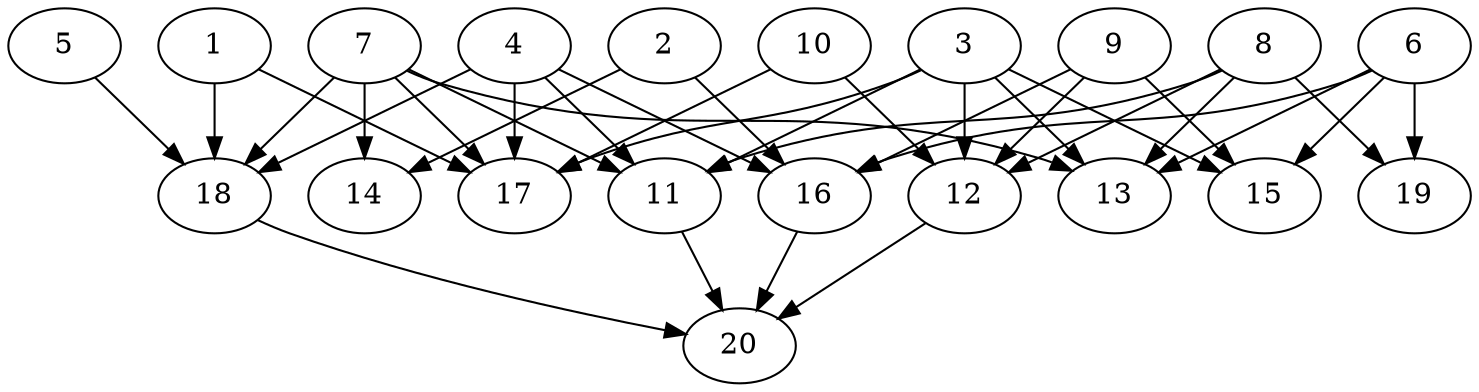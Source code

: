 // DAG automatically generated by daggen at Wed Jul 24 21:27:05 2019
// ./daggen --dot -n 20 --ccr 0.4 --fat 0.7 --regular 0.5 --density 0.5 --mindata 5242880 --maxdata 52428800 
digraph G {
  1 [size="71080960", alpha="0.20", expect_size="28432384"] 
  1 -> 17 [size ="28432384"]
  1 -> 18 [size ="28432384"]
  2 [size="83151360", alpha="0.07", expect_size="33260544"] 
  2 -> 14 [size ="33260544"]
  2 -> 16 [size ="33260544"]
  3 [size="48417280", alpha="0.01", expect_size="19366912"] 
  3 -> 11 [size ="19366912"]
  3 -> 12 [size ="19366912"]
  3 -> 13 [size ="19366912"]
  3 -> 15 [size ="19366912"]
  3 -> 17 [size ="19366912"]
  4 [size="14110720", alpha="0.11", expect_size="5644288"] 
  4 -> 11 [size ="5644288"]
  4 -> 16 [size ="5644288"]
  4 -> 17 [size ="5644288"]
  4 -> 18 [size ="5644288"]
  5 [size="51499520", alpha="0.17", expect_size="20599808"] 
  5 -> 18 [size ="20599808"]
  6 [size="86589440", alpha="0.14", expect_size="34635776"] 
  6 -> 13 [size ="34635776"]
  6 -> 15 [size ="34635776"]
  6 -> 16 [size ="34635776"]
  6 -> 19 [size ="34635776"]
  7 [size="15127040", alpha="0.08", expect_size="6050816"] 
  7 -> 11 [size ="6050816"]
  7 -> 13 [size ="6050816"]
  7 -> 14 [size ="6050816"]
  7 -> 17 [size ="6050816"]
  7 -> 18 [size ="6050816"]
  8 [size="127997440", alpha="0.17", expect_size="51198976"] 
  8 -> 11 [size ="51198976"]
  8 -> 12 [size ="51198976"]
  8 -> 13 [size ="51198976"]
  8 -> 19 [size ="51198976"]
  9 [size="31777280", alpha="0.14", expect_size="12710912"] 
  9 -> 12 [size ="12710912"]
  9 -> 15 [size ="12710912"]
  9 -> 16 [size ="12710912"]
  10 [size="68231680", alpha="0.07", expect_size="27292672"] 
  10 -> 12 [size ="27292672"]
  10 -> 17 [size ="27292672"]
  11 [size="115594240", alpha="0.18", expect_size="46237696"] 
  11 -> 20 [size ="46237696"]
  12 [size="114905600", alpha="0.20", expect_size="45962240"] 
  12 -> 20 [size ="45962240"]
  13 [size="37739520", alpha="0.12", expect_size="15095808"] 
  14 [size="46051840", alpha="0.13", expect_size="18420736"] 
  15 [size="112837120", alpha="0.18", expect_size="45134848"] 
  16 [size="94955520", alpha="0.16", expect_size="37982208"] 
  16 -> 20 [size ="37982208"]
  17 [size="57118720", alpha="0.05", expect_size="22847488"] 
  18 [size="104404480", alpha="0.08", expect_size="41761792"] 
  18 -> 20 [size ="41761792"]
  19 [size="87073280", alpha="0.07", expect_size="34829312"] 
  20 [size="52741120", alpha="0.03", expect_size="21096448"] 
}
